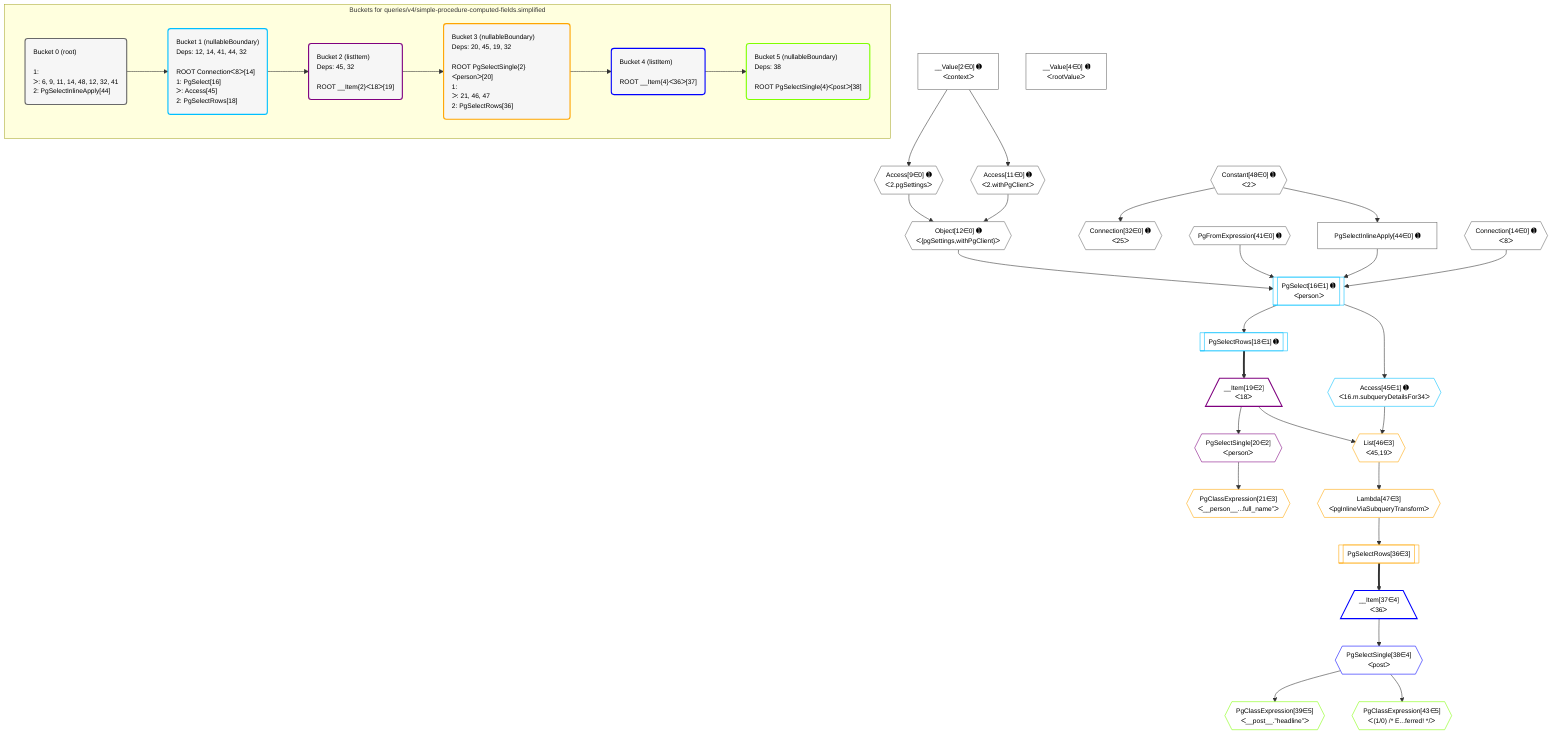 %%{init: {'themeVariables': { 'fontSize': '12px'}}}%%
graph TD
    classDef path fill:#eee,stroke:#000,color:#000
    classDef plan fill:#fff,stroke-width:1px,color:#000
    classDef itemplan fill:#fff,stroke-width:2px,color:#000
    classDef unbatchedplan fill:#dff,stroke-width:1px,color:#000
    classDef sideeffectplan fill:#fcc,stroke-width:2px,color:#000
    classDef bucket fill:#f6f6f6,color:#000,stroke-width:2px,text-align:left

    subgraph "Buckets for queries/v4/simple-procedure-computed-fields.simplified"
    Bucket0("Bucket 0 (root)<br /><br />1: <br />ᐳ: 6, 9, 11, 14, 48, 12, 32, 41<br />2: PgSelectInlineApply[44]"):::bucket
    Bucket1("Bucket 1 (nullableBoundary)<br />Deps: 12, 14, 41, 44, 32<br /><br />ROOT Connectionᐸ8ᐳ[14]<br />1: PgSelect[16]<br />ᐳ: Access[45]<br />2: PgSelectRows[18]"):::bucket
    Bucket2("Bucket 2 (listItem)<br />Deps: 45, 32<br /><br />ROOT __Item{2}ᐸ18ᐳ[19]"):::bucket
    Bucket3("Bucket 3 (nullableBoundary)<br />Deps: 20, 45, 19, 32<br /><br />ROOT PgSelectSingle{2}ᐸpersonᐳ[20]<br />1: <br />ᐳ: 21, 46, 47<br />2: PgSelectRows[36]"):::bucket
    Bucket4("Bucket 4 (listItem)<br /><br />ROOT __Item{4}ᐸ36ᐳ[37]"):::bucket
    Bucket5("Bucket 5 (nullableBoundary)<br />Deps: 38<br /><br />ROOT PgSelectSingle{4}ᐸpostᐳ[38]"):::bucket
    end
    Bucket0 --> Bucket1
    Bucket1 --> Bucket2
    Bucket2 --> Bucket3
    Bucket3 --> Bucket4
    Bucket4 --> Bucket5

    %% plan dependencies
    Object12{{"Object[12∈0] ➊<br />ᐸ{pgSettings,withPgClient}ᐳ"}}:::plan
    Access9{{"Access[9∈0] ➊<br />ᐸ2.pgSettingsᐳ"}}:::plan
    Access11{{"Access[11∈0] ➊<br />ᐸ2.withPgClientᐳ"}}:::plan
    Access9 & Access11 --> Object12
    __Value2["__Value[2∈0] ➊<br />ᐸcontextᐳ"]:::plan
    __Value2 --> Access9
    __Value2 --> Access11
    Connection32{{"Connection[32∈0] ➊<br />ᐸ25ᐳ"}}:::plan
    Constant48{{"Constant[48∈0] ➊<br />ᐸ2ᐳ"}}:::plan
    Constant48 --> Connection32
    PgFromExpression41{{"PgFromExpression[41∈0] ➊"}}:::plan
    PgSelectInlineApply44["PgSelectInlineApply[44∈0] ➊"]:::plan
    Constant48 --> PgSelectInlineApply44
    __Value4["__Value[4∈0] ➊<br />ᐸrootValueᐳ"]:::plan
    Connection14{{"Connection[14∈0] ➊<br />ᐸ8ᐳ"}}:::plan
    PgSelect16[["PgSelect[16∈1] ➊<br />ᐸpersonᐳ"]]:::plan
    Object12 & Connection14 & PgFromExpression41 & PgSelectInlineApply44 --> PgSelect16
    PgSelectRows18[["PgSelectRows[18∈1] ➊"]]:::plan
    PgSelect16 --> PgSelectRows18
    Access45{{"Access[45∈1] ➊<br />ᐸ16.m.subqueryDetailsFor34ᐳ"}}:::plan
    PgSelect16 --> Access45
    __Item19[/"__Item[19∈2]<br />ᐸ18ᐳ"\]:::itemplan
    PgSelectRows18 ==> __Item19
    PgSelectSingle20{{"PgSelectSingle[20∈2]<br />ᐸpersonᐳ"}}:::plan
    __Item19 --> PgSelectSingle20
    List46{{"List[46∈3]<br />ᐸ45,19ᐳ"}}:::plan
    Access45 & __Item19 --> List46
    PgClassExpression21{{"PgClassExpression[21∈3]<br />ᐸ__person__...full_name”ᐳ"}}:::plan
    PgSelectSingle20 --> PgClassExpression21
    PgSelectRows36[["PgSelectRows[36∈3]"]]:::plan
    Lambda47{{"Lambda[47∈3]<br />ᐸpgInlineViaSubqueryTransformᐳ"}}:::plan
    Lambda47 --> PgSelectRows36
    List46 --> Lambda47
    __Item37[/"__Item[37∈4]<br />ᐸ36ᐳ"\]:::itemplan
    PgSelectRows36 ==> __Item37
    PgSelectSingle38{{"PgSelectSingle[38∈4]<br />ᐸpostᐳ"}}:::plan
    __Item37 --> PgSelectSingle38
    PgClassExpression39{{"PgClassExpression[39∈5]<br />ᐸ__post__.”headline”ᐳ"}}:::plan
    PgSelectSingle38 --> PgClassExpression39
    PgClassExpression43{{"PgClassExpression[43∈5]<br />ᐸ(1/0) /* E...ferred! */ᐳ"}}:::plan
    PgSelectSingle38 --> PgClassExpression43

    %% define steps
    classDef bucket0 stroke:#696969
    class Bucket0,__Value2,__Value4,Access9,Access11,Object12,Connection14,Connection32,PgFromExpression41,PgSelectInlineApply44,Constant48 bucket0
    classDef bucket1 stroke:#00bfff
    class Bucket1,PgSelect16,PgSelectRows18,Access45 bucket1
    classDef bucket2 stroke:#7f007f
    class Bucket2,__Item19,PgSelectSingle20 bucket2
    classDef bucket3 stroke:#ffa500
    class Bucket3,PgClassExpression21,PgSelectRows36,List46,Lambda47 bucket3
    classDef bucket4 stroke:#0000ff
    class Bucket4,__Item37,PgSelectSingle38 bucket4
    classDef bucket5 stroke:#7fff00
    class Bucket5,PgClassExpression39,PgClassExpression43 bucket5